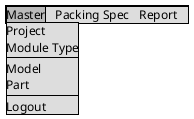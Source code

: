@startsalt
{+
  {* Master | Packing Spec | Report
    Master | Project | Module Type | - | Model | Part | - | Logout |
  }
}
@endsalt
